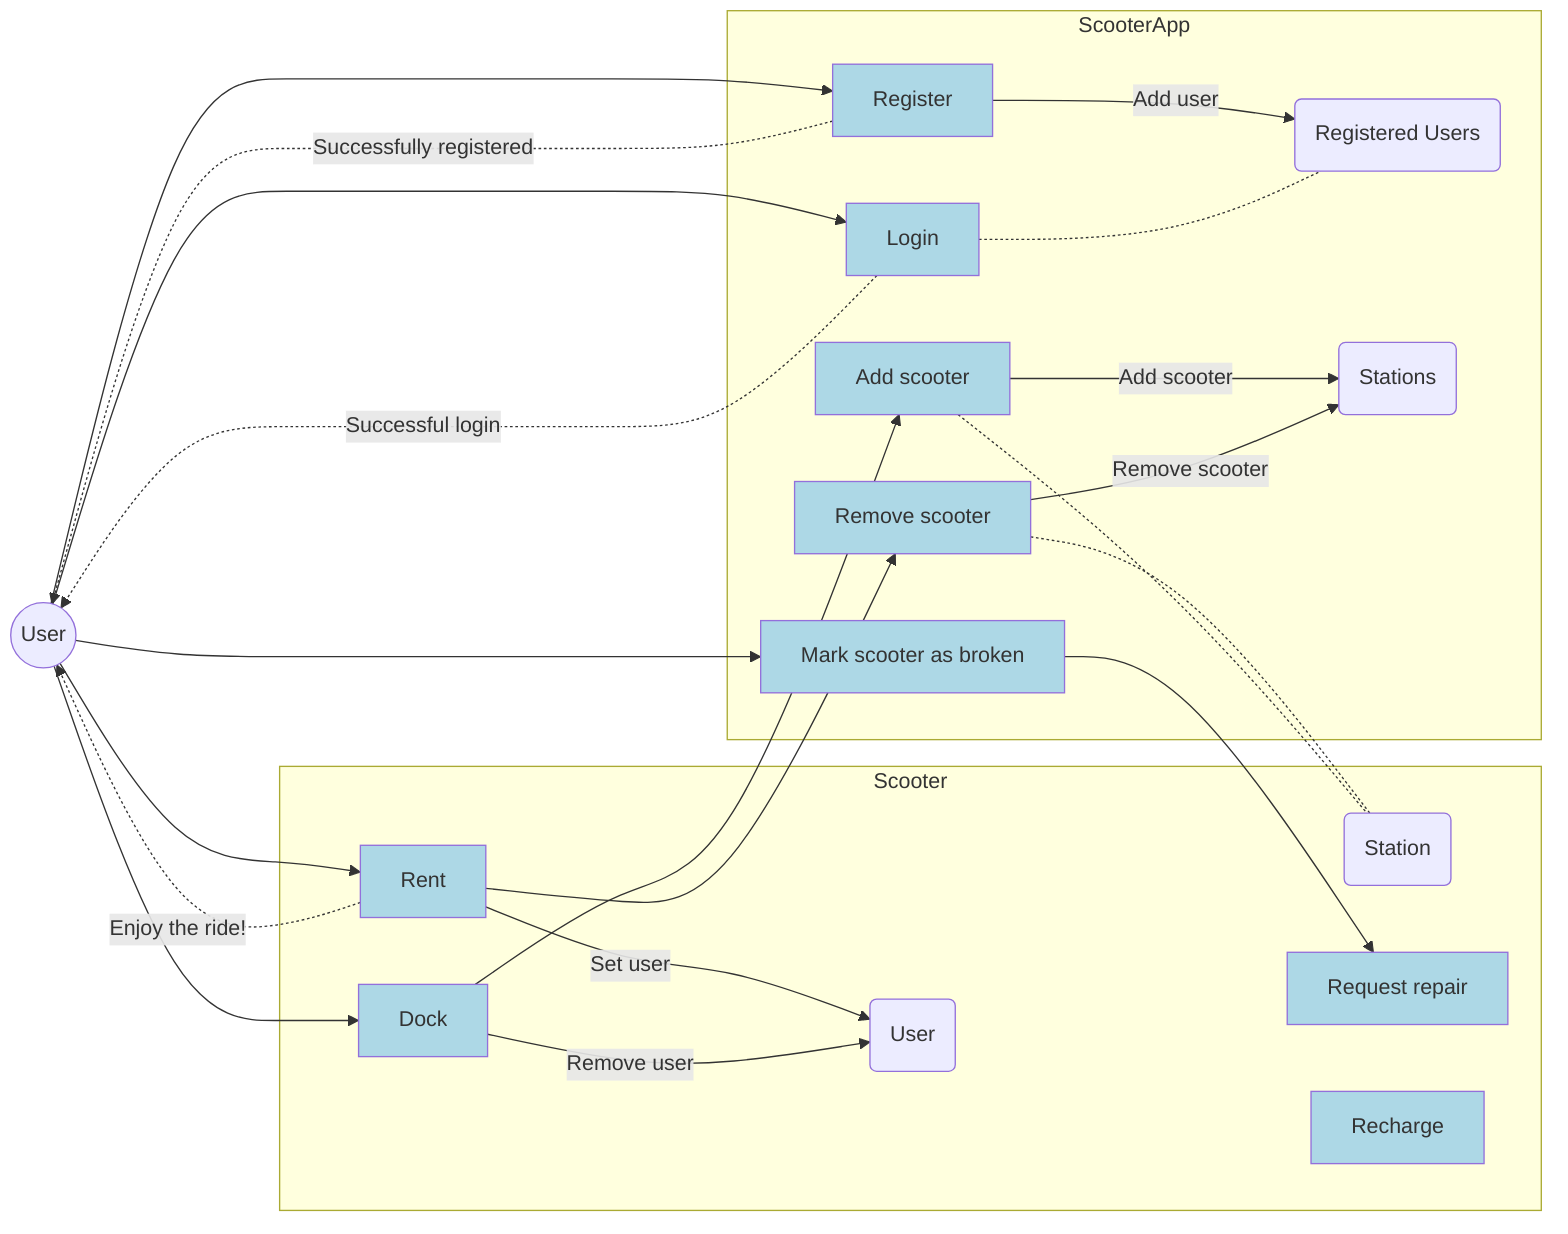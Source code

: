 flowchart LR
    USER((User))
    USER --> R1
    USER --> L1
    USER --> RENT
    RENT -.->|Enjoy the ride!| USER
    R1 -.->|Successfully registered| USER
    L1 -.->|Successful login| USER
    USER --> DOCK
    DOCK --> SA1
    RENT --> SR1
    SR1 -.- STATION
    SA1 -.- STATION
    USER --> MSAB
    
    MSAB --> RR
    subgraph app [ScooterApp]
        R1[Register]:::func
        USERS(Registered Users)
        R1 -->|Add user| USERS
        L1[Login]:::func
        L1 -.- USERS
        STATIONS(Stations)
        SA1[Add scooter]:::func
        SA1 -->|Add scooter| STATIONS
        SR1[Remove scooter]:::func
        SR1 -->|Remove scooter| STATIONS
        MSAB[Mark scooter as broken]:::func
    end
    subgraph scooter [Scooter]
        STATION(Station)
        SUSER(User)
        RENT[Rent]:::func
        DOCK[Dock]:::func
        CHG[Recharge]:::func
        RR[Request repair]:::func
        RENT -->|Set user| SUSER
        DOCK -->|Remove user| SUSER
    end

    classDef func fill:lightblue
    classDef proc fill:lime